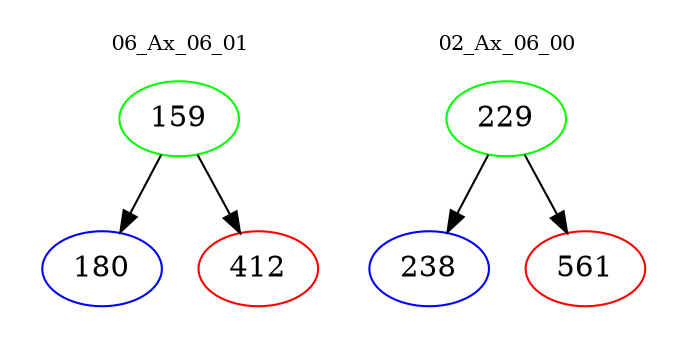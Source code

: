 digraph{
subgraph cluster_0 {
color = white
label = "06_Ax_06_01";
fontsize=10;
T0_159 [label="159", color="green"]
T0_159 -> T0_180 [color="black"]
T0_180 [label="180", color="blue"]
T0_159 -> T0_412 [color="black"]
T0_412 [label="412", color="red"]
}
subgraph cluster_1 {
color = white
label = "02_Ax_06_00";
fontsize=10;
T1_229 [label="229", color="green"]
T1_229 -> T1_238 [color="black"]
T1_238 [label="238", color="blue"]
T1_229 -> T1_561 [color="black"]
T1_561 [label="561", color="red"]
}
}

